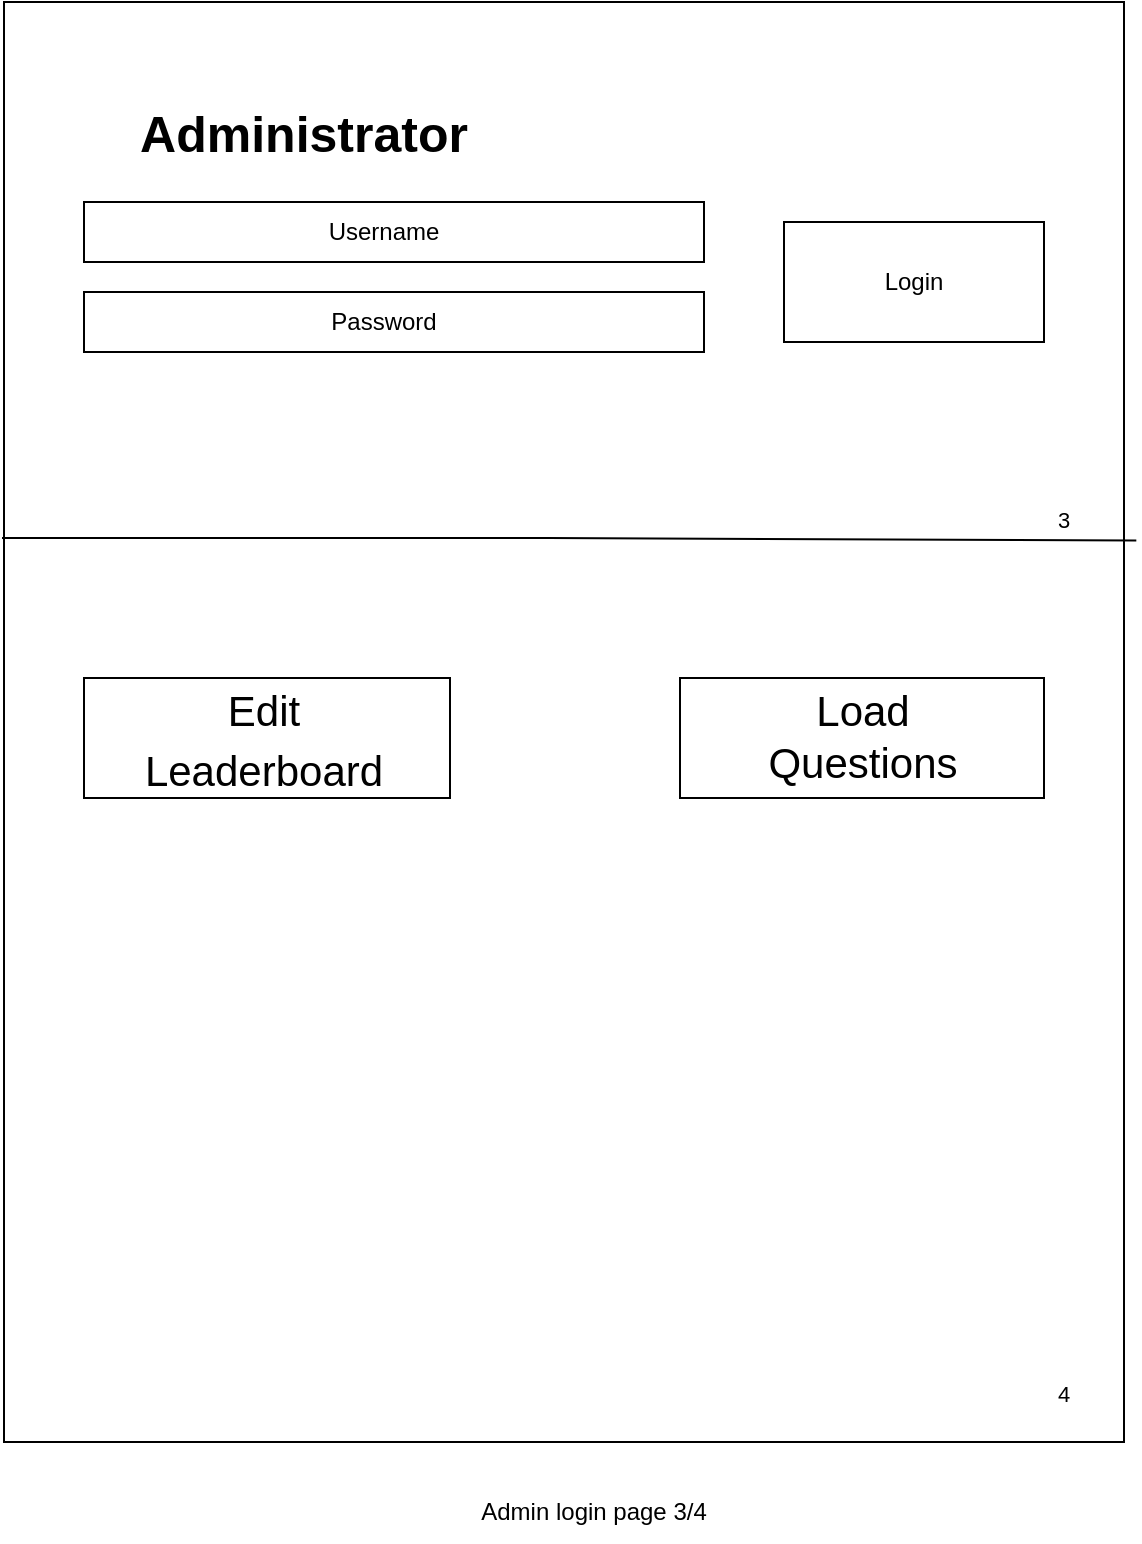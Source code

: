 <mxfile version="16.5.1" type="device"><diagram id="YJbVlOaPb4-M5HWd7XC4" name="Page-1"><mxGraphModel dx="1102" dy="865" grid="1" gridSize="7" guides="1" tooltips="1" connect="1" arrows="1" fold="1" page="1" pageScale="1" pageWidth="850" pageHeight="1100" math="0" shadow="0"><root><mxCell id="0"/><mxCell id="1" parent="0"/><mxCell id="m-GuL3f8GLA5ZSjqdcA6-3" value="" style="rounded=0;whiteSpace=wrap;html=1;direction=south;" parent="1" vertex="1"><mxGeometry x="120" y="40" width="560" height="720" as="geometry"/></mxCell><mxCell id="m-GuL3f8GLA5ZSjqdcA6-4" value="" style="rounded=0;whiteSpace=wrap;html=1;" parent="1" vertex="1"><mxGeometry x="160" y="140" width="310" height="30" as="geometry"/></mxCell><mxCell id="m-GuL3f8GLA5ZSjqdcA6-6" value="" style="rounded=0;whiteSpace=wrap;html=1;" parent="1" vertex="1"><mxGeometry x="510" y="150" width="130" height="60" as="geometry"/></mxCell><mxCell id="m-GuL3f8GLA5ZSjqdcA6-11" value="Login" style="text;html=1;strokeColor=none;fillColor=none;align=center;verticalAlign=middle;whiteSpace=wrap;rounded=0;" parent="1" vertex="1"><mxGeometry x="545" y="165" width="60" height="30" as="geometry"/></mxCell><mxCell id="m-GuL3f8GLA5ZSjqdcA6-12" value="Username" style="text;html=1;strokeColor=none;fillColor=none;align=center;verticalAlign=middle;whiteSpace=wrap;rounded=0;" parent="1" vertex="1"><mxGeometry x="280" y="140" width="60" height="30" as="geometry"/></mxCell><mxCell id="o0eyGRFBi1Oj6tqqqR8K-1" value="Admin login page 3/4" style="text;html=1;strokeColor=none;fillColor=none;align=center;verticalAlign=middle;whiteSpace=wrap;rounded=0;" vertex="1" parent="1"><mxGeometry x="350" y="780" width="130" height="30" as="geometry"/></mxCell><mxCell id="o0eyGRFBi1Oj6tqqqR8K-5" value="" style="rounded=0;whiteSpace=wrap;html=1;" vertex="1" parent="1"><mxGeometry x="160" y="185" width="310" height="30" as="geometry"/></mxCell><mxCell id="o0eyGRFBi1Oj6tqqqR8K-6" value="Password" style="text;html=1;strokeColor=none;fillColor=none;align=center;verticalAlign=middle;whiteSpace=wrap;rounded=0;" vertex="1" parent="1"><mxGeometry x="280" y="185" width="60" height="30" as="geometry"/></mxCell><mxCell id="o0eyGRFBi1Oj6tqqqR8K-7" value="&lt;b&gt;&lt;font style=&quot;font-size: 25px&quot;&gt;Administrator&lt;/font&gt;&lt;/b&gt;" style="text;html=1;strokeColor=none;fillColor=none;align=center;verticalAlign=middle;whiteSpace=wrap;rounded=0;" vertex="1" parent="1"><mxGeometry x="180" y="70" width="180" height="70" as="geometry"/></mxCell><mxCell id="o0eyGRFBi1Oj6tqqqR8K-9" value="" style="rounded=0;whiteSpace=wrap;html=1;fontSize=25;" vertex="1" parent="1"><mxGeometry x="458" y="378" width="182" height="60" as="geometry"/></mxCell><mxCell id="o0eyGRFBi1Oj6tqqqR8K-10" value="" style="rounded=0;whiteSpace=wrap;html=1;fontSize=25;" vertex="1" parent="1"><mxGeometry x="160" y="378" width="183" height="60" as="geometry"/></mxCell><mxCell id="o0eyGRFBi1Oj6tqqqR8K-13" value="&lt;font style=&quot;font-size: 21px&quot;&gt;Edit Leaderboard&lt;/font&gt;" style="text;html=1;strokeColor=none;fillColor=none;align=center;verticalAlign=middle;whiteSpace=wrap;rounded=0;fontSize=25;" vertex="1" parent="1"><mxGeometry x="220" y="392" width="60" height="30" as="geometry"/></mxCell><mxCell id="o0eyGRFBi1Oj6tqqqR8K-14" value="Load Questions" style="text;html=1;strokeColor=none;fillColor=none;align=center;verticalAlign=middle;whiteSpace=wrap;rounded=0;fontSize=21;" vertex="1" parent="1"><mxGeometry x="498.5" y="392" width="101" height="30" as="geometry"/></mxCell><mxCell id="o0eyGRFBi1Oj6tqqqR8K-17" value="" style="endArrow=none;html=1;rounded=0;fontSize=21;entryX=0.374;entryY=-0.011;entryDx=0;entryDy=0;entryPerimeter=0;" edge="1" parent="1" target="m-GuL3f8GLA5ZSjqdcA6-3"><mxGeometry width="50" height="50" relative="1" as="geometry"><mxPoint x="119" y="308" as="sourcePoint"/><mxPoint x="449" y="378" as="targetPoint"/><Array as="points"><mxPoint x="392" y="308"/></Array></mxGeometry></mxCell><mxCell id="o0eyGRFBi1Oj6tqqqR8K-18" value="&lt;font style=&quot;font-size: 11px&quot;&gt;3&lt;/font&gt;" style="text;html=1;strokeColor=none;fillColor=none;align=center;verticalAlign=middle;whiteSpace=wrap;rounded=0;fontSize=21;" vertex="1" parent="1"><mxGeometry x="620" y="280" width="60" height="30" as="geometry"/></mxCell><mxCell id="o0eyGRFBi1Oj6tqqqR8K-19" value="4" style="text;html=1;strokeColor=none;fillColor=none;align=center;verticalAlign=middle;whiteSpace=wrap;rounded=0;fontSize=11;" vertex="1" parent="1"><mxGeometry x="620" y="721" width="60" height="30" as="geometry"/></mxCell></root></mxGraphModel></diagram></mxfile>